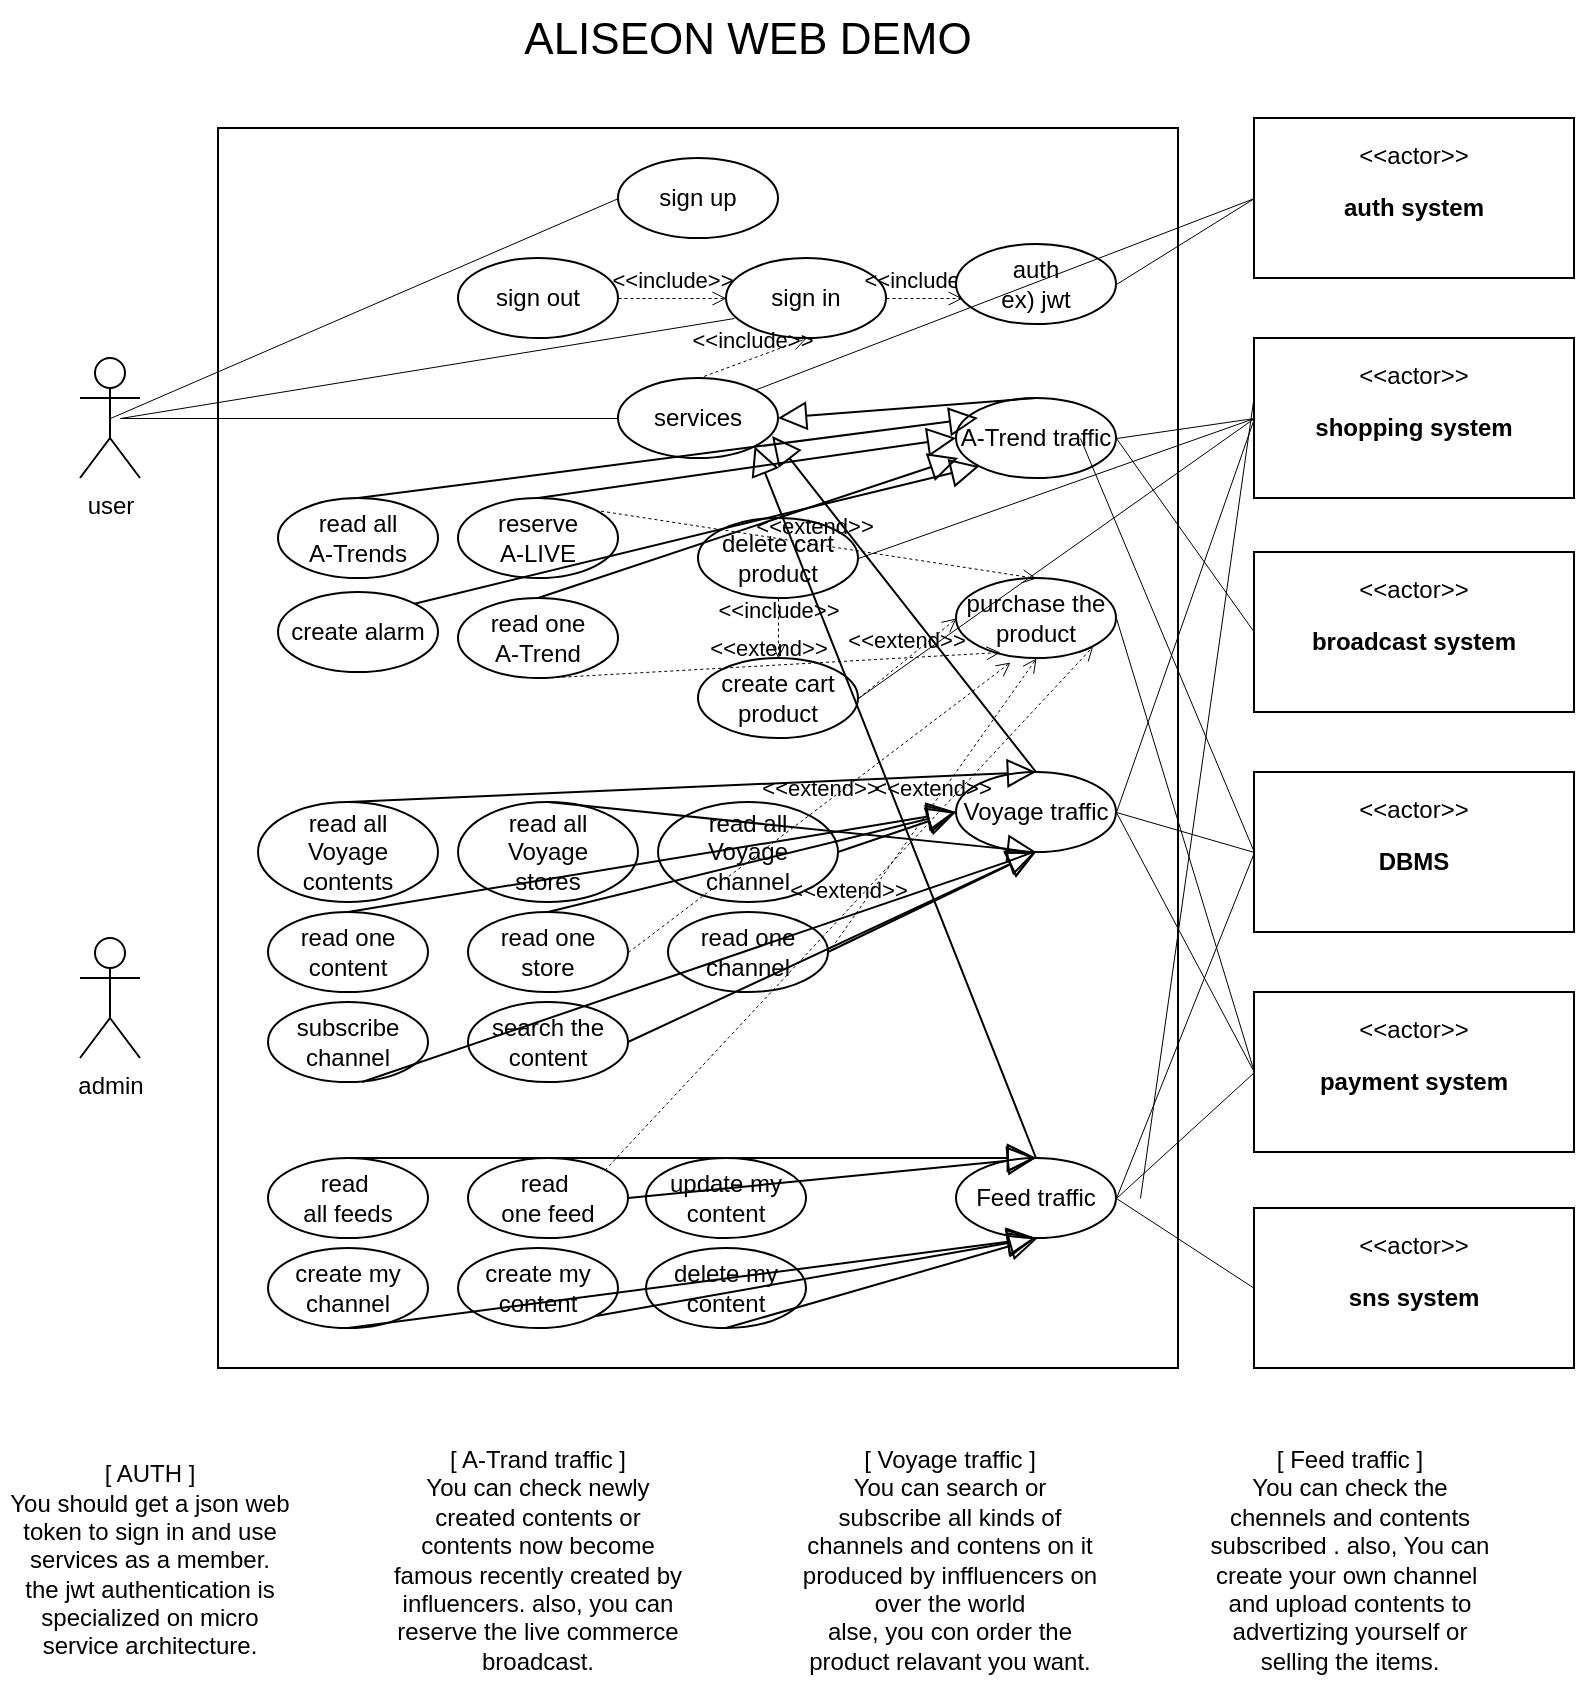 <mxfile version="14.8.0" type="github">
  <diagram id="yqKKEiH-HQo9TE-18WpN" name="Page-1">
    <mxGraphModel dx="1422" dy="794" grid="1" gridSize="10" guides="1" tooltips="1" connect="1" arrows="1" fold="1" page="1" pageScale="1" pageWidth="827" pageHeight="1169" math="0" shadow="0">
      <root>
        <mxCell id="0" />
        <mxCell id="1" parent="0" />
        <mxCell id="d9pyYErVMQeaN3NLRM1w-1" value="" style="rounded=0;whiteSpace=wrap;html=1;" parent="1" vertex="1">
          <mxGeometry x="149" y="84" width="480" height="620" as="geometry" />
        </mxCell>
        <mxCell id="d9pyYErVMQeaN3NLRM1w-2" value="user&lt;br&gt;" style="shape=umlActor;verticalLabelPosition=bottom;verticalAlign=top;html=1;outlineConnect=0;" parent="1" vertex="1">
          <mxGeometry x="80" y="199" width="30" height="60" as="geometry" />
        </mxCell>
        <mxCell id="d9pyYErVMQeaN3NLRM1w-3" value="admin" style="shape=umlActor;verticalLabelPosition=bottom;verticalAlign=top;html=1;outlineConnect=0;" parent="1" vertex="1">
          <mxGeometry x="80" y="489" width="30" height="60" as="geometry" />
        </mxCell>
        <mxCell id="d9pyYErVMQeaN3NLRM1w-12" value="&lt;p&gt;&amp;lt;&amp;lt;actor&amp;gt;&amp;gt;&lt;/p&gt;&lt;p&gt;&lt;b&gt;auth system&lt;/b&gt;&lt;/p&gt;" style="shape=rect;html=1;overflow=fill;whiteSpace=wrap;align=center;" parent="1" vertex="1">
          <mxGeometry x="667" y="79" width="160" height="80" as="geometry" />
        </mxCell>
        <mxCell id="d9pyYErVMQeaN3NLRM1w-14" value="sign in" style="ellipse;whiteSpace=wrap;html=1;" parent="1" vertex="1">
          <mxGeometry x="403" y="149" width="80" height="40" as="geometry" />
        </mxCell>
        <mxCell id="d9pyYErVMQeaN3NLRM1w-15" value="sign up" style="ellipse;whiteSpace=wrap;html=1;" parent="1" vertex="1">
          <mxGeometry x="349" y="99" width="80" height="40" as="geometry" />
        </mxCell>
        <mxCell id="d9pyYErVMQeaN3NLRM1w-16" value="sign out" style="ellipse;whiteSpace=wrap;html=1;" parent="1" vertex="1">
          <mxGeometry x="269" y="149" width="80" height="40" as="geometry" />
        </mxCell>
        <mxCell id="d9pyYErVMQeaN3NLRM1w-19" value="&lt;p&gt;&amp;lt;&amp;lt;actor&amp;gt;&amp;gt;&lt;/p&gt;&lt;p&gt;&lt;b&gt;DBMS&lt;/b&gt;&lt;br&gt;&lt;/p&gt;" style="shape=rect;html=1;overflow=fill;whiteSpace=wrap;align=center;" parent="1" vertex="1">
          <mxGeometry x="667" y="406" width="160" height="80" as="geometry" />
        </mxCell>
        <mxCell id="d9pyYErVMQeaN3NLRM1w-28" value="&amp;lt;&amp;lt;include&amp;gt;&amp;gt;" style="html=1;verticalAlign=bottom;labelBackgroundColor=none;endArrow=open;endFill=0;dashed=1;strokeColor=#000000;strokeWidth=0.5;exitX=1;exitY=0.5;exitDx=0;exitDy=0;entryX=0.038;entryY=0.675;entryDx=0;entryDy=0;entryPerimeter=0;" parent="1" edge="1" target="d9pyYErVMQeaN3NLRM1w-41" source="d9pyYErVMQeaN3NLRM1w-14">
          <mxGeometry width="160" relative="1" as="geometry">
            <mxPoint x="429" y="228.5" as="sourcePoint" />
            <mxPoint x="509" y="169" as="targetPoint" />
          </mxGeometry>
        </mxCell>
        <mxCell id="d9pyYErVMQeaN3NLRM1w-35" value="" style="endArrow=none;html=1;strokeColor=#000000;strokeWidth=0.5;exitX=0.5;exitY=0.5;exitDx=0;exitDy=0;exitPerimeter=0;entryX=0;entryY=0.5;entryDx=0;entryDy=0;" parent="1" source="d9pyYErVMQeaN3NLRM1w-2" target="d9pyYErVMQeaN3NLRM1w-15" edge="1">
          <mxGeometry width="50" height="50" relative="1" as="geometry">
            <mxPoint x="360" y="399" as="sourcePoint" />
            <mxPoint x="410" y="349" as="targetPoint" />
          </mxGeometry>
        </mxCell>
        <mxCell id="d9pyYErVMQeaN3NLRM1w-36" value="reserve &lt;br&gt;A-LIVE" style="ellipse;whiteSpace=wrap;html=1;" parent="1" vertex="1">
          <mxGeometry x="269" y="269" width="80" height="40" as="geometry" />
        </mxCell>
        <mxCell id="d9pyYErVMQeaN3NLRM1w-38" value="read all&lt;br&gt;A-Trends" style="ellipse;whiteSpace=wrap;html=1;" parent="1" vertex="1">
          <mxGeometry x="179" y="269" width="80" height="40" as="geometry" />
        </mxCell>
        <mxCell id="d9pyYErVMQeaN3NLRM1w-39" value="" style="endArrow=none;html=1;strokeColor=#000000;strokeWidth=0.5;exitX=0;exitY=0.5;exitDx=0;exitDy=0;entryX=1;entryY=0.5;entryDx=0;entryDy=0;" parent="1" source="d9pyYErVMQeaN3NLRM1w-12" target="d9pyYErVMQeaN3NLRM1w-41" edge="1">
          <mxGeometry width="50" height="50" relative="1" as="geometry">
            <mxPoint x="105" y="219" as="sourcePoint" />
            <mxPoint x="590" y="159" as="targetPoint" />
          </mxGeometry>
        </mxCell>
        <mxCell id="d9pyYErVMQeaN3NLRM1w-40" value="&amp;lt;&amp;lt;extend&amp;gt;&amp;gt;" style="html=1;verticalAlign=bottom;labelBackgroundColor=none;endArrow=open;endFill=0;dashed=1;strokeColor=#000000;strokeWidth=0.5;exitX=1;exitY=0.5;exitDx=0;exitDy=0;entryX=0;entryY=0.5;entryDx=0;entryDy=0;" parent="1" edge="1" target="d9pyYErVMQeaN3NLRM1w-52" source="d9pyYErVMQeaN3NLRM1w-42">
          <mxGeometry width="160" relative="1" as="geometry">
            <mxPoint x="619" y="799" as="sourcePoint" />
            <mxPoint x="779" y="799" as="targetPoint" />
          </mxGeometry>
        </mxCell>
        <mxCell id="d9pyYErVMQeaN3NLRM1w-41" value="auth&lt;br&gt;ex) jwt" style="ellipse;whiteSpace=wrap;html=1;" parent="1" vertex="1">
          <mxGeometry x="518" y="142" width="80" height="40" as="geometry" />
        </mxCell>
        <mxCell id="d9pyYErVMQeaN3NLRM1w-42" value="create cart product" style="ellipse;whiteSpace=wrap;html=1;" parent="1" vertex="1">
          <mxGeometry x="389" y="349" width="80" height="40" as="geometry" />
        </mxCell>
        <mxCell id="d9pyYErVMQeaN3NLRM1w-44" value="create alarm" style="ellipse;whiteSpace=wrap;html=1;" parent="1" vertex="1">
          <mxGeometry x="179" y="316" width="80" height="40" as="geometry" />
        </mxCell>
        <mxCell id="d9pyYErVMQeaN3NLRM1w-45" value="&lt;p&gt;&amp;lt;&amp;lt;actor&amp;gt;&amp;gt;&lt;/p&gt;&lt;p&gt;&lt;b&gt;shopping system&lt;/b&gt;&lt;br&gt;&lt;/p&gt;" style="shape=rect;html=1;overflow=fill;whiteSpace=wrap;align=center;" parent="1" vertex="1">
          <mxGeometry x="667" y="189" width="160" height="80" as="geometry" />
        </mxCell>
        <mxCell id="d9pyYErVMQeaN3NLRM1w-46" value="&lt;p&gt;&amp;lt;&amp;lt;actor&amp;gt;&amp;gt;&lt;/p&gt;&lt;p&gt;&lt;b&gt;broadcast system&lt;/b&gt;&lt;br&gt;&lt;/p&gt;" style="shape=rect;html=1;overflow=fill;whiteSpace=wrap;align=center;" parent="1" vertex="1">
          <mxGeometry x="667" y="296" width="160" height="80" as="geometry" />
        </mxCell>
        <mxCell id="d9pyYErVMQeaN3NLRM1w-47" value="read all&lt;br&gt;Voyage contents" style="ellipse;whiteSpace=wrap;html=1;" parent="1" vertex="1">
          <mxGeometry x="169" y="421" width="90" height="50" as="geometry" />
        </mxCell>
        <mxCell id="d9pyYErVMQeaN3NLRM1w-49" value="read one&lt;br&gt;content" style="ellipse;whiteSpace=wrap;html=1;" parent="1" vertex="1">
          <mxGeometry x="174" y="476" width="80" height="40" as="geometry" />
        </mxCell>
        <mxCell id="d9pyYErVMQeaN3NLRM1w-50" value="&lt;p&gt;&amp;lt;&amp;lt;actor&amp;gt;&amp;gt;&lt;/p&gt;&lt;p&gt;&lt;b&gt;payment system&lt;/b&gt;&lt;/p&gt;" style="shape=rect;html=1;overflow=fill;whiteSpace=wrap;align=center;" parent="1" vertex="1">
          <mxGeometry x="667" y="516" width="160" height="80" as="geometry" />
        </mxCell>
        <mxCell id="d9pyYErVMQeaN3NLRM1w-51" value="search the content" style="ellipse;whiteSpace=wrap;html=1;" parent="1" vertex="1">
          <mxGeometry x="274" y="521" width="80" height="40" as="geometry" />
        </mxCell>
        <mxCell id="d9pyYErVMQeaN3NLRM1w-52" value="purchase the product" style="ellipse;whiteSpace=wrap;html=1;" parent="1" vertex="1">
          <mxGeometry x="518" y="309" width="80" height="40" as="geometry" />
        </mxCell>
        <mxCell id="d9pyYErVMQeaN3NLRM1w-53" value="read all&lt;br&gt;Voyage &lt;br&gt;stores" style="ellipse;whiteSpace=wrap;html=1;" parent="1" vertex="1">
          <mxGeometry x="269" y="421" width="90" height="50" as="geometry" />
        </mxCell>
        <mxCell id="d9pyYErVMQeaN3NLRM1w-54" value="read one&lt;br&gt;store" style="ellipse;whiteSpace=wrap;html=1;" parent="1" vertex="1">
          <mxGeometry x="274" y="476" width="80" height="40" as="geometry" />
        </mxCell>
        <mxCell id="d9pyYErVMQeaN3NLRM1w-55" value="read all&lt;br&gt;Voyage &lt;br&gt;channel" style="ellipse;whiteSpace=wrap;html=1;" parent="1" vertex="1">
          <mxGeometry x="369" y="421" width="90" height="50" as="geometry" />
        </mxCell>
        <mxCell id="d9pyYErVMQeaN3NLRM1w-56" value="read one&lt;br&gt;channel" style="ellipse;whiteSpace=wrap;html=1;" parent="1" vertex="1">
          <mxGeometry x="374" y="476" width="80" height="40" as="geometry" />
        </mxCell>
        <mxCell id="d9pyYErVMQeaN3NLRM1w-59" value="read&amp;nbsp;&lt;br&gt;all feeds" style="ellipse;whiteSpace=wrap;html=1;" parent="1" vertex="1">
          <mxGeometry x="174" y="599" width="80" height="40" as="geometry" />
        </mxCell>
        <mxCell id="d9pyYErVMQeaN3NLRM1w-60" value="read&amp;nbsp;&lt;br&gt;one feed" style="ellipse;whiteSpace=wrap;html=1;" parent="1" vertex="1">
          <mxGeometry x="274" y="599" width="80" height="40" as="geometry" />
        </mxCell>
        <mxCell id="d9pyYErVMQeaN3NLRM1w-62" value="delete cart product" style="ellipse;whiteSpace=wrap;html=1;" parent="1" vertex="1">
          <mxGeometry x="389" y="279" width="80" height="40" as="geometry" />
        </mxCell>
        <mxCell id="d9pyYErVMQeaN3NLRM1w-63" value="&lt;p&gt;&amp;lt;&amp;lt;actor&amp;gt;&amp;gt;&lt;/p&gt;&lt;p&gt;&lt;b&gt;sns system&lt;/b&gt;&lt;/p&gt;" style="shape=rect;html=1;overflow=fill;whiteSpace=wrap;align=center;" parent="1" vertex="1">
          <mxGeometry x="667" y="624" width="160" height="80" as="geometry" />
        </mxCell>
        <mxCell id="bCWWaKdkybvp4xZFp1gc-1" value="subscribe channel" style="ellipse;whiteSpace=wrap;html=1;" parent="1" vertex="1">
          <mxGeometry x="174" y="521" width="80" height="40" as="geometry" />
        </mxCell>
        <mxCell id="7DruziITL7EI19DTVxZY-1" value="A-Trend traffic" style="ellipse;whiteSpace=wrap;html=1;" vertex="1" parent="1">
          <mxGeometry x="518" y="219" width="80" height="40" as="geometry" />
        </mxCell>
        <mxCell id="7DruziITL7EI19DTVxZY-2" value="Voyage traffic" style="ellipse;whiteSpace=wrap;html=1;" vertex="1" parent="1">
          <mxGeometry x="518" y="406" width="80" height="40" as="geometry" />
        </mxCell>
        <mxCell id="7DruziITL7EI19DTVxZY-3" value="Feed traffic" style="ellipse;whiteSpace=wrap;html=1;" vertex="1" parent="1">
          <mxGeometry x="518" y="599" width="80" height="40" as="geometry" />
        </mxCell>
        <mxCell id="7DruziITL7EI19DTVxZY-4" value="services" style="ellipse;whiteSpace=wrap;html=1;" vertex="1" parent="1">
          <mxGeometry x="349" y="209" width="80" height="40" as="geometry" />
        </mxCell>
        <mxCell id="7DruziITL7EI19DTVxZY-12" value="&amp;lt;&amp;lt;include&amp;gt;&amp;gt;" style="html=1;verticalAlign=bottom;labelBackgroundColor=none;endArrow=open;endFill=0;dashed=1;strokeColor=#000000;strokeWidth=0.5;exitX=1;exitY=0.5;exitDx=0;exitDy=0;entryX=0;entryY=0.5;entryDx=0;entryDy=0;" edge="1" parent="1" source="d9pyYErVMQeaN3NLRM1w-16" target="d9pyYErVMQeaN3NLRM1w-14">
          <mxGeometry width="160" relative="1" as="geometry">
            <mxPoint x="382" y="234" as="sourcePoint" />
            <mxPoint x="423" y="224" as="targetPoint" />
          </mxGeometry>
        </mxCell>
        <mxCell id="7DruziITL7EI19DTVxZY-13" value="&amp;lt;&amp;lt;include&amp;gt;&amp;gt;" style="html=1;verticalAlign=bottom;labelBackgroundColor=none;endArrow=open;endFill=0;dashed=1;strokeColor=#000000;strokeWidth=0.5;exitX=0.5;exitY=0;exitDx=0;exitDy=0;entryX=0.5;entryY=1;entryDx=0;entryDy=0;" edge="1" parent="1" source="7DruziITL7EI19DTVxZY-4" target="d9pyYErVMQeaN3NLRM1w-14">
          <mxGeometry width="160" relative="1" as="geometry">
            <mxPoint x="479" y="248" as="sourcePoint" />
            <mxPoint x="533" y="248" as="targetPoint" />
          </mxGeometry>
        </mxCell>
        <mxCell id="7DruziITL7EI19DTVxZY-14" value="" style="endArrow=none;html=1;strokeColor=#000000;strokeWidth=0.5;" edge="1" parent="1" target="7DruziITL7EI19DTVxZY-4">
          <mxGeometry width="50" height="50" relative="1" as="geometry">
            <mxPoint x="100" y="229" as="sourcePoint" />
            <mxPoint x="370" y="129" as="targetPoint" />
          </mxGeometry>
        </mxCell>
        <mxCell id="7DruziITL7EI19DTVxZY-15" value="" style="edgeStyle=none;html=1;endSize=12;endArrow=block;endFill=0;entryX=1;entryY=1;entryDx=0;entryDy=0;exitX=0.5;exitY=0;exitDx=0;exitDy=0;" edge="1" parent="1" source="7DruziITL7EI19DTVxZY-3" target="7DruziITL7EI19DTVxZY-4">
          <mxGeometry width="160" relative="1" as="geometry">
            <mxPoint x="509" y="259" as="sourcePoint" />
            <mxPoint x="599" y="228.5" as="targetPoint" />
          </mxGeometry>
        </mxCell>
        <mxCell id="7DruziITL7EI19DTVxZY-16" value="" style="edgeStyle=none;html=1;endSize=12;endArrow=block;endFill=0;exitX=0.5;exitY=0;exitDx=0;exitDy=0;" edge="1" parent="1" source="7DruziITL7EI19DTVxZY-1">
          <mxGeometry width="160" relative="1" as="geometry">
            <mxPoint x="248" y="663.5" as="sourcePoint" />
            <mxPoint x="429" y="229" as="targetPoint" />
          </mxGeometry>
        </mxCell>
        <mxCell id="7DruziITL7EI19DTVxZY-19" value="" style="endArrow=none;html=1;strokeColor=#000000;strokeWidth=0.5;exitX=0;exitY=0.5;exitDx=0;exitDy=0;entryX=1;entryY=0.5;entryDx=0;entryDy=0;" edge="1" parent="1" source="d9pyYErVMQeaN3NLRM1w-45" target="7DruziITL7EI19DTVxZY-1">
          <mxGeometry width="50" height="50" relative="1" as="geometry">
            <mxPoint x="677" y="129" as="sourcePoint" />
            <mxPoint x="600" y="129" as="targetPoint" />
          </mxGeometry>
        </mxCell>
        <mxCell id="7DruziITL7EI19DTVxZY-20" value="" style="endArrow=none;html=1;strokeColor=#000000;strokeWidth=0.5;exitX=0;exitY=0.5;exitDx=0;exitDy=0;entryX=1;entryY=0.5;entryDx=0;entryDy=0;" edge="1" parent="1" source="d9pyYErVMQeaN3NLRM1w-46" target="7DruziITL7EI19DTVxZY-1">
          <mxGeometry width="50" height="50" relative="1" as="geometry">
            <mxPoint x="677" y="239" as="sourcePoint" />
            <mxPoint x="589" y="249" as="targetPoint" />
          </mxGeometry>
        </mxCell>
        <mxCell id="7DruziITL7EI19DTVxZY-21" value="" style="endArrow=none;html=1;strokeColor=#000000;strokeWidth=0.5;exitX=0;exitY=0.5;exitDx=0;exitDy=0;" edge="1" parent="1" source="d9pyYErVMQeaN3NLRM1w-19">
          <mxGeometry width="50" height="50" relative="1" as="geometry">
            <mxPoint x="687" y="249" as="sourcePoint" />
            <mxPoint x="580" y="239" as="targetPoint" />
          </mxGeometry>
        </mxCell>
        <mxCell id="7DruziITL7EI19DTVxZY-24" value="" style="endArrow=none;html=1;strokeColor=#000000;strokeWidth=0.5;exitX=0;exitY=0.5;exitDx=0;exitDy=0;entryX=1;entryY=0.5;entryDx=0;entryDy=0;" edge="1" parent="1" source="d9pyYErVMQeaN3NLRM1w-19" target="7DruziITL7EI19DTVxZY-2">
          <mxGeometry width="50" height="50" relative="1" as="geometry">
            <mxPoint x="677" y="239" as="sourcePoint" />
            <mxPoint x="588.284" y="414.858" as="targetPoint" />
          </mxGeometry>
        </mxCell>
        <mxCell id="7DruziITL7EI19DTVxZY-25" value="" style="endArrow=none;html=1;strokeColor=#000000;strokeWidth=0.5;exitX=0;exitY=0.5;exitDx=0;exitDy=0;entryX=1;entryY=0;entryDx=0;entryDy=0;" edge="1" parent="1" source="d9pyYErVMQeaN3NLRM1w-12" target="7DruziITL7EI19DTVxZY-4">
          <mxGeometry width="50" height="50" relative="1" as="geometry">
            <mxPoint x="677" y="239" as="sourcePoint" />
            <mxPoint x="430" y="219" as="targetPoint" />
          </mxGeometry>
        </mxCell>
        <mxCell id="7DruziITL7EI19DTVxZY-26" value="" style="endArrow=none;html=1;strokeColor=#000000;strokeWidth=0.5;exitX=0;exitY=0.5;exitDx=0;exitDy=0;entryX=1;entryY=0.5;entryDx=0;entryDy=0;" edge="1" parent="1" source="d9pyYErVMQeaN3NLRM1w-50" target="7DruziITL7EI19DTVxZY-2">
          <mxGeometry width="50" height="50" relative="1" as="geometry">
            <mxPoint x="677" y="239" as="sourcePoint" />
            <mxPoint x="600" y="429" as="targetPoint" />
          </mxGeometry>
        </mxCell>
        <mxCell id="7DruziITL7EI19DTVxZY-27" value="" style="endArrow=none;html=1;strokeColor=#000000;strokeWidth=0.5;exitX=0;exitY=0.5;exitDx=0;exitDy=0;entryX=1;entryY=0.5;entryDx=0;entryDy=0;" edge="1" parent="1" source="d9pyYErVMQeaN3NLRM1w-63" target="7DruziITL7EI19DTVxZY-3">
          <mxGeometry width="50" height="50" relative="1" as="geometry">
            <mxPoint x="677" y="566" as="sourcePoint" />
            <mxPoint x="600" y="429" as="targetPoint" />
          </mxGeometry>
        </mxCell>
        <mxCell id="7DruziITL7EI19DTVxZY-28" value="" style="endArrow=none;html=1;strokeColor=#000000;strokeWidth=0.5;exitX=0;exitY=0.5;exitDx=0;exitDy=0;entryX=1;entryY=0.5;entryDx=0;entryDy=0;" edge="1" parent="1" source="d9pyYErVMQeaN3NLRM1w-19" target="7DruziITL7EI19DTVxZY-3">
          <mxGeometry width="50" height="50" relative="1" as="geometry">
            <mxPoint x="677" y="674" as="sourcePoint" />
            <mxPoint x="610" y="639" as="targetPoint" />
          </mxGeometry>
        </mxCell>
        <mxCell id="7DruziITL7EI19DTVxZY-29" value="" style="endArrow=none;html=1;strokeColor=#000000;strokeWidth=0.5;exitX=0;exitY=0.5;exitDx=0;exitDy=0;entryX=1;entryY=0.5;entryDx=0;entryDy=0;" edge="1" parent="1" source="d9pyYErVMQeaN3NLRM1w-50" target="7DruziITL7EI19DTVxZY-3">
          <mxGeometry width="50" height="50" relative="1" as="geometry">
            <mxPoint x="677" y="456" as="sourcePoint" />
            <mxPoint x="610" y="639" as="targetPoint" />
          </mxGeometry>
        </mxCell>
        <mxCell id="7DruziITL7EI19DTVxZY-30" value="" style="endArrow=none;html=1;strokeColor=#000000;strokeWidth=0.5;exitX=0;exitY=0.5;exitDx=0;exitDy=0;entryX=1;entryY=0.5;entryDx=0;entryDy=0;" edge="1" parent="1" source="d9pyYErVMQeaN3NLRM1w-45" target="7DruziITL7EI19DTVxZY-2">
          <mxGeometry width="50" height="50" relative="1" as="geometry">
            <mxPoint x="677" y="456" as="sourcePoint" />
            <mxPoint x="610" y="639" as="targetPoint" />
          </mxGeometry>
        </mxCell>
        <mxCell id="7DruziITL7EI19DTVxZY-31" value="" style="endArrow=none;html=1;strokeColor=#000000;strokeWidth=0.5;exitX=0;exitY=0.35;exitDx=0;exitDy=0;exitPerimeter=0;" edge="1" parent="1" source="d9pyYErVMQeaN3NLRM1w-45">
          <mxGeometry width="50" height="50" relative="1" as="geometry">
            <mxPoint x="677" y="231" as="sourcePoint" />
            <mxPoint x="610" y="619" as="targetPoint" />
          </mxGeometry>
        </mxCell>
        <mxCell id="7DruziITL7EI19DTVxZY-32" value="" style="edgeStyle=none;html=1;endSize=12;endArrow=block;endFill=0;entryX=0.963;entryY=0.725;entryDx=0;entryDy=0;exitX=0.5;exitY=0;exitDx=0;exitDy=0;entryPerimeter=0;" edge="1" parent="1" source="7DruziITL7EI19DTVxZY-2" target="7DruziITL7EI19DTVxZY-4">
          <mxGeometry width="160" relative="1" as="geometry">
            <mxPoint x="559" y="619" as="sourcePoint" />
            <mxPoint x="419" y="259" as="targetPoint" />
          </mxGeometry>
        </mxCell>
        <mxCell id="7DruziITL7EI19DTVxZY-35" value="create my content" style="ellipse;whiteSpace=wrap;html=1;" vertex="1" parent="1">
          <mxGeometry x="269" y="644" width="80" height="40" as="geometry" />
        </mxCell>
        <mxCell id="7DruziITL7EI19DTVxZY-36" value="delete my content" style="ellipse;whiteSpace=wrap;html=1;" vertex="1" parent="1">
          <mxGeometry x="363" y="644" width="80" height="40" as="geometry" />
        </mxCell>
        <mxCell id="7DruziITL7EI19DTVxZY-38" value="create my channel" style="ellipse;whiteSpace=wrap;html=1;" vertex="1" parent="1">
          <mxGeometry x="174" y="644" width="80" height="40" as="geometry" />
        </mxCell>
        <mxCell id="7DruziITL7EI19DTVxZY-40" value="update my content" style="ellipse;whiteSpace=wrap;html=1;" vertex="1" parent="1">
          <mxGeometry x="363" y="599" width="80" height="40" as="geometry" />
        </mxCell>
        <mxCell id="7DruziITL7EI19DTVxZY-41" value="" style="endArrow=none;html=1;strokeColor=#000000;strokeWidth=0.5;exitX=0;exitY=0.5;exitDx=0;exitDy=0;entryX=1;entryY=0.5;entryDx=0;entryDy=0;" edge="1" parent="1" source="d9pyYErVMQeaN3NLRM1w-50" target="d9pyYErVMQeaN3NLRM1w-52">
          <mxGeometry width="50" height="50" relative="1" as="geometry">
            <mxPoint x="677" y="239" as="sourcePoint" />
            <mxPoint x="600" y="343" as="targetPoint" />
          </mxGeometry>
        </mxCell>
        <mxCell id="7DruziITL7EI19DTVxZY-42" value="" style="endArrow=none;html=1;strokeColor=#000000;strokeWidth=0.5;exitX=0;exitY=0.5;exitDx=0;exitDy=0;entryX=1;entryY=0.5;entryDx=0;entryDy=0;" edge="1" parent="1" source="d9pyYErVMQeaN3NLRM1w-45" target="d9pyYErVMQeaN3NLRM1w-62">
          <mxGeometry width="50" height="50" relative="1" as="geometry">
            <mxPoint x="677" y="566" as="sourcePoint" />
            <mxPoint x="610" y="339" as="targetPoint" />
          </mxGeometry>
        </mxCell>
        <mxCell id="7DruziITL7EI19DTVxZY-43" value="" style="endArrow=none;html=1;strokeColor=#000000;strokeWidth=0.5;entryX=1;entryY=0.5;entryDx=0;entryDy=0;exitX=0;exitY=0.5;exitDx=0;exitDy=0;" edge="1" parent="1" source="d9pyYErVMQeaN3NLRM1w-45" target="d9pyYErVMQeaN3NLRM1w-42">
          <mxGeometry width="50" height="50" relative="1" as="geometry">
            <mxPoint x="670" y="229" as="sourcePoint" />
            <mxPoint x="520" y="309" as="targetPoint" />
          </mxGeometry>
        </mxCell>
        <mxCell id="7DruziITL7EI19DTVxZY-45" value="&amp;lt;&amp;lt;include&amp;gt;&amp;gt;" style="html=1;verticalAlign=bottom;labelBackgroundColor=none;endArrow=open;endFill=0;dashed=1;strokeColor=#000000;strokeWidth=0.5;entryX=0.5;entryY=0;entryDx=0;entryDy=0;" edge="1" parent="1" source="d9pyYErVMQeaN3NLRM1w-62" target="d9pyYErVMQeaN3NLRM1w-42">
          <mxGeometry width="160" relative="1" as="geometry">
            <mxPoint x="359" y="179" as="sourcePoint" />
            <mxPoint x="413" y="179" as="targetPoint" />
          </mxGeometry>
        </mxCell>
        <mxCell id="7DruziITL7EI19DTVxZY-46" value="" style="edgeStyle=none;html=1;endSize=12;endArrow=block;endFill=0;entryX=0;entryY=0.5;entryDx=0;entryDy=0;exitX=0.5;exitY=0;exitDx=0;exitDy=0;" edge="1" parent="1" source="d9pyYErVMQeaN3NLRM1w-36" target="7DruziITL7EI19DTVxZY-1">
          <mxGeometry width="160" relative="1" as="geometry">
            <mxPoint x="568" y="609" as="sourcePoint" />
            <mxPoint x="427.284" y="253.142" as="targetPoint" />
          </mxGeometry>
        </mxCell>
        <mxCell id="7DruziITL7EI19DTVxZY-47" value="" style="edgeStyle=none;html=1;endSize=12;endArrow=block;endFill=0;exitX=0.5;exitY=0;exitDx=0;exitDy=0;" edge="1" parent="1" source="d9pyYErVMQeaN3NLRM1w-38">
          <mxGeometry width="160" relative="1" as="geometry">
            <mxPoint x="359" y="299" as="sourcePoint" />
            <mxPoint x="529" y="229" as="targetPoint" />
          </mxGeometry>
        </mxCell>
        <mxCell id="7DruziITL7EI19DTVxZY-48" value="" style="edgeStyle=none;html=1;endSize=12;endArrow=block;endFill=0;entryX=0.013;entryY=0.75;entryDx=0;entryDy=0;exitX=0.5;exitY=0;exitDx=0;exitDy=0;entryPerimeter=0;" edge="1" parent="1" source="d9pyYErVMQeaN3NLRM1w-37" target="7DruziITL7EI19DTVxZY-1">
          <mxGeometry width="160" relative="1" as="geometry">
            <mxPoint x="229" y="279" as="sourcePoint" />
            <mxPoint x="528" y="249" as="targetPoint" />
          </mxGeometry>
        </mxCell>
        <mxCell id="7DruziITL7EI19DTVxZY-49" value="" style="edgeStyle=none;html=1;endSize=12;endArrow=block;endFill=0;entryX=0;entryY=1;entryDx=0;entryDy=0;exitX=1;exitY=0;exitDx=0;exitDy=0;startArrow=none;" edge="1" parent="1" source="d9pyYErVMQeaN3NLRM1w-44" target="7DruziITL7EI19DTVxZY-1">
          <mxGeometry width="160" relative="1" as="geometry">
            <mxPoint x="229" y="329" as="sourcePoint" />
            <mxPoint x="539.716" y="234.858" as="targetPoint" />
          </mxGeometry>
        </mxCell>
        <mxCell id="7DruziITL7EI19DTVxZY-50" value="" style="endArrow=none;html=1;strokeColor=#000000;strokeWidth=0.5;entryX=0.05;entryY=0.75;entryDx=0;entryDy=0;entryPerimeter=0;" edge="1" parent="1" target="d9pyYErVMQeaN3NLRM1w-14">
          <mxGeometry width="50" height="50" relative="1" as="geometry">
            <mxPoint x="100" y="229" as="sourcePoint" />
            <mxPoint x="370" y="129" as="targetPoint" />
          </mxGeometry>
        </mxCell>
        <mxCell id="7DruziITL7EI19DTVxZY-52" value="&amp;lt;&amp;lt;extend&amp;gt;&amp;gt;" style="html=1;verticalAlign=bottom;labelBackgroundColor=none;endArrow=open;endFill=0;dashed=1;strokeColor=#000000;strokeWidth=0.5;exitX=0.5;exitY=1;exitDx=0;exitDy=0;entryX=0.275;entryY=0.925;entryDx=0;entryDy=0;entryPerimeter=0;" edge="1" parent="1" source="d9pyYErVMQeaN3NLRM1w-37" target="d9pyYErVMQeaN3NLRM1w-52">
          <mxGeometry width="160" relative="1" as="geometry">
            <mxPoint x="479" y="379" as="sourcePoint" />
            <mxPoint x="528" y="319" as="targetPoint" />
          </mxGeometry>
        </mxCell>
        <mxCell id="7DruziITL7EI19DTVxZY-53" value="&amp;lt;&amp;lt;extend&amp;gt;&amp;gt;" style="html=1;verticalAlign=bottom;labelBackgroundColor=none;endArrow=open;endFill=0;dashed=1;strokeColor=#000000;strokeWidth=0.5;exitX=1;exitY=0.5;exitDx=0;exitDy=0;entryX=0.5;entryY=1;entryDx=0;entryDy=0;" edge="1" parent="1" source="d9pyYErVMQeaN3NLRM1w-56" target="d9pyYErVMQeaN3NLRM1w-52">
          <mxGeometry width="160" relative="1" as="geometry">
            <mxPoint x="229" y="369" as="sourcePoint" />
            <mxPoint x="562" y="362" as="targetPoint" />
          </mxGeometry>
        </mxCell>
        <mxCell id="7DruziITL7EI19DTVxZY-54" value="&amp;lt;&amp;lt;extend&amp;gt;&amp;gt;" style="html=1;verticalAlign=bottom;labelBackgroundColor=none;endArrow=open;endFill=0;dashed=1;strokeColor=#000000;strokeWidth=0.5;exitX=1;exitY=0;exitDx=0;exitDy=0;entryX=0.5;entryY=0;entryDx=0;entryDy=0;" edge="1" parent="1" source="d9pyYErVMQeaN3NLRM1w-36" target="d9pyYErVMQeaN3NLRM1w-52">
          <mxGeometry width="160" relative="1" as="geometry">
            <mxPoint x="464" y="506" as="sourcePoint" />
            <mxPoint x="568" y="359" as="targetPoint" />
          </mxGeometry>
        </mxCell>
        <mxCell id="7DruziITL7EI19DTVxZY-55" value="&amp;lt;&amp;lt;extend&amp;gt;&amp;gt;" style="html=1;verticalAlign=bottom;labelBackgroundColor=none;endArrow=open;endFill=0;dashed=1;strokeColor=#000000;strokeWidth=0.5;exitX=1;exitY=0.5;exitDx=0;exitDy=0;entryX=0.338;entryY=1.05;entryDx=0;entryDy=0;entryPerimeter=0;" edge="1" parent="1" source="d9pyYErVMQeaN3NLRM1w-54" target="d9pyYErVMQeaN3NLRM1w-52">
          <mxGeometry width="160" relative="1" as="geometry">
            <mxPoint x="369.004" y="526.858" as="sourcePoint" />
            <mxPoint x="589.72" y="561" as="targetPoint" />
          </mxGeometry>
        </mxCell>
        <mxCell id="7DruziITL7EI19DTVxZY-57" value="&amp;lt;&amp;lt;extend&amp;gt;&amp;gt;" style="html=1;verticalAlign=bottom;labelBackgroundColor=none;endArrow=open;endFill=0;dashed=1;strokeColor=#000000;strokeWidth=0.5;exitX=1;exitY=0;exitDx=0;exitDy=0;entryX=1;entryY=1;entryDx=0;entryDy=0;" edge="1" parent="1" source="d9pyYErVMQeaN3NLRM1w-60" target="d9pyYErVMQeaN3NLRM1w-52">
          <mxGeometry width="160" relative="1" as="geometry">
            <mxPoint x="464" y="506" as="sourcePoint" />
            <mxPoint x="568" y="359" as="targetPoint" />
          </mxGeometry>
        </mxCell>
        <mxCell id="d9pyYErVMQeaN3NLRM1w-37" value="read one&lt;br&gt;A-Trend" style="ellipse;whiteSpace=wrap;html=1;" parent="1" vertex="1">
          <mxGeometry x="269" y="319" width="80" height="40" as="geometry" />
        </mxCell>
        <mxCell id="7DruziITL7EI19DTVxZY-59" value="" style="edgeStyle=none;html=1;endSize=12;endArrow=block;endFill=0;entryX=0.5;entryY=0;entryDx=0;entryDy=0;exitX=0.5;exitY=0;exitDx=0;exitDy=0;startArrow=none;" edge="1" parent="1" source="d9pyYErVMQeaN3NLRM1w-47" target="7DruziITL7EI19DTVxZY-2">
          <mxGeometry width="160" relative="1" as="geometry">
            <mxPoint x="257.284" y="331.858" as="sourcePoint" />
            <mxPoint x="539.716" y="263.142" as="targetPoint" />
          </mxGeometry>
        </mxCell>
        <mxCell id="7DruziITL7EI19DTVxZY-60" value="" style="edgeStyle=none;html=1;endSize=12;endArrow=block;endFill=0;entryX=0.5;entryY=1;entryDx=0;entryDy=0;exitX=0.5;exitY=0;exitDx=0;exitDy=0;startArrow=none;" edge="1" parent="1" source="d9pyYErVMQeaN3NLRM1w-53" target="7DruziITL7EI19DTVxZY-2">
          <mxGeometry width="160" relative="1" as="geometry">
            <mxPoint x="224" y="431" as="sourcePoint" />
            <mxPoint x="568" y="416" as="targetPoint" />
          </mxGeometry>
        </mxCell>
        <mxCell id="7DruziITL7EI19DTVxZY-61" value="" style="edgeStyle=none;html=1;endSize=12;endArrow=block;endFill=0;entryX=0;entryY=0.5;entryDx=0;entryDy=0;exitX=0.5;exitY=0;exitDx=0;exitDy=0;startArrow=none;" edge="1" parent="1" source="d9pyYErVMQeaN3NLRM1w-49" target="7DruziITL7EI19DTVxZY-2">
          <mxGeometry width="160" relative="1" as="geometry">
            <mxPoint x="324" y="431" as="sourcePoint" />
            <mxPoint x="568" y="456" as="targetPoint" />
          </mxGeometry>
        </mxCell>
        <mxCell id="7DruziITL7EI19DTVxZY-62" value="" style="edgeStyle=none;html=1;endSize=12;endArrow=block;endFill=0;entryX=0;entryY=0.5;entryDx=0;entryDy=0;exitX=0.5;exitY=0;exitDx=0;exitDy=0;startArrow=none;" edge="1" parent="1" source="d9pyYErVMQeaN3NLRM1w-54" target="7DruziITL7EI19DTVxZY-2">
          <mxGeometry width="160" relative="1" as="geometry">
            <mxPoint x="224" y="486" as="sourcePoint" />
            <mxPoint x="528" y="436" as="targetPoint" />
          </mxGeometry>
        </mxCell>
        <mxCell id="7DruziITL7EI19DTVxZY-63" value="" style="edgeStyle=none;html=1;endSize=12;endArrow=block;endFill=0;entryX=0.5;entryY=1;entryDx=0;entryDy=0;exitX=1;exitY=0.5;exitDx=0;exitDy=0;startArrow=none;" edge="1" parent="1" source="d9pyYErVMQeaN3NLRM1w-56" target="7DruziITL7EI19DTVxZY-2">
          <mxGeometry width="160" relative="1" as="geometry">
            <mxPoint x="324" y="486" as="sourcePoint" />
            <mxPoint x="528" y="436" as="targetPoint" />
          </mxGeometry>
        </mxCell>
        <mxCell id="7DruziITL7EI19DTVxZY-64" value="" style="edgeStyle=none;html=1;endSize=12;endArrow=block;endFill=0;entryX=0.5;entryY=1;entryDx=0;entryDy=0;exitX=0.588;exitY=1;exitDx=0;exitDy=0;startArrow=none;exitPerimeter=0;" edge="1" parent="1" source="bCWWaKdkybvp4xZFp1gc-1" target="7DruziITL7EI19DTVxZY-2">
          <mxGeometry width="160" relative="1" as="geometry">
            <mxPoint x="464" y="506" as="sourcePoint" />
            <mxPoint x="558" y="458" as="targetPoint" />
          </mxGeometry>
        </mxCell>
        <mxCell id="7DruziITL7EI19DTVxZY-66" value="" style="edgeStyle=none;html=1;endSize=12;endArrow=block;endFill=0;entryX=0.5;entryY=1;entryDx=0;entryDy=0;exitX=1;exitY=0.5;exitDx=0;exitDy=0;startArrow=none;" edge="1" parent="1" source="d9pyYErVMQeaN3NLRM1w-51" target="7DruziITL7EI19DTVxZY-2">
          <mxGeometry width="160" relative="1" as="geometry">
            <mxPoint x="224" y="531" as="sourcePoint" />
            <mxPoint x="568" y="456" as="targetPoint" />
          </mxGeometry>
        </mxCell>
        <mxCell id="7DruziITL7EI19DTVxZY-67" value="" style="edgeStyle=none;html=1;endSize=12;endArrow=block;endFill=0;entryX=0;entryY=0.5;entryDx=0;entryDy=0;exitX=1;exitY=0.5;exitDx=0;exitDy=0;startArrow=none;" edge="1" parent="1" source="d9pyYErVMQeaN3NLRM1w-55" target="7DruziITL7EI19DTVxZY-2">
          <mxGeometry width="160" relative="1" as="geometry">
            <mxPoint x="364" y="551" as="sourcePoint" />
            <mxPoint x="568" y="456" as="targetPoint" />
          </mxGeometry>
        </mxCell>
        <mxCell id="7DruziITL7EI19DTVxZY-68" value="" style="edgeStyle=none;html=1;endSize=12;endArrow=block;endFill=0;entryX=0.5;entryY=0;entryDx=0;entryDy=0;exitX=0.5;exitY=0;exitDx=0;exitDy=0;startArrow=none;" edge="1" parent="1" source="d9pyYErVMQeaN3NLRM1w-59" target="7DruziITL7EI19DTVxZY-3">
          <mxGeometry width="160" relative="1" as="geometry">
            <mxPoint x="364" y="551" as="sourcePoint" />
            <mxPoint x="568" y="456" as="targetPoint" />
          </mxGeometry>
        </mxCell>
        <mxCell id="7DruziITL7EI19DTVxZY-69" value="" style="edgeStyle=none;html=1;endSize=12;endArrow=block;endFill=0;entryX=0.5;entryY=0;entryDx=0;entryDy=0;exitX=1;exitY=0.5;exitDx=0;exitDy=0;startArrow=none;" edge="1" parent="1" source="d9pyYErVMQeaN3NLRM1w-60" target="7DruziITL7EI19DTVxZY-3">
          <mxGeometry width="160" relative="1" as="geometry">
            <mxPoint x="224" y="609" as="sourcePoint" />
            <mxPoint x="568" y="609" as="targetPoint" />
          </mxGeometry>
        </mxCell>
        <mxCell id="7DruziITL7EI19DTVxZY-70" value="" style="edgeStyle=none;html=1;endSize=12;endArrow=block;endFill=0;exitX=0.5;exitY=0;exitDx=0;exitDy=0;startArrow=none;entryX=0.5;entryY=0;entryDx=0;entryDy=0;" edge="1" parent="1" source="7DruziITL7EI19DTVxZY-40" target="7DruziITL7EI19DTVxZY-3">
          <mxGeometry width="160" relative="1" as="geometry">
            <mxPoint x="364" y="629" as="sourcePoint" />
            <mxPoint x="549" y="601" as="targetPoint" />
          </mxGeometry>
        </mxCell>
        <mxCell id="7DruziITL7EI19DTVxZY-71" value="" style="edgeStyle=none;html=1;endSize=12;endArrow=block;endFill=0;entryX=0.5;entryY=1;entryDx=0;entryDy=0;exitX=0.5;exitY=1;exitDx=0;exitDy=0;startArrow=none;" edge="1" parent="1" source="7DruziITL7EI19DTVxZY-38" target="7DruziITL7EI19DTVxZY-3">
          <mxGeometry width="160" relative="1" as="geometry">
            <mxPoint x="224" y="609" as="sourcePoint" />
            <mxPoint x="568" y="609" as="targetPoint" />
          </mxGeometry>
        </mxCell>
        <mxCell id="7DruziITL7EI19DTVxZY-72" value="" style="edgeStyle=none;html=1;endSize=12;endArrow=block;endFill=0;exitX=1;exitY=1;exitDx=0;exitDy=0;startArrow=none;entryX=0.5;entryY=1;entryDx=0;entryDy=0;" edge="1" parent="1" source="7DruziITL7EI19DTVxZY-35" target="7DruziITL7EI19DTVxZY-3">
          <mxGeometry width="160" relative="1" as="geometry">
            <mxPoint x="224" y="694" as="sourcePoint" />
            <mxPoint x="549" y="639" as="targetPoint" />
          </mxGeometry>
        </mxCell>
        <mxCell id="7DruziITL7EI19DTVxZY-73" value="" style="edgeStyle=none;html=1;endSize=12;endArrow=block;endFill=0;exitX=0.5;exitY=1;exitDx=0;exitDy=0;startArrow=none;" edge="1" parent="1" source="7DruziITL7EI19DTVxZY-36">
          <mxGeometry width="160" relative="1" as="geometry">
            <mxPoint x="347.284" y="688.142" as="sourcePoint" />
            <mxPoint x="559" y="639" as="targetPoint" />
          </mxGeometry>
        </mxCell>
        <mxCell id="7DruziITL7EI19DTVxZY-74" value="&lt;font style=&quot;font-size: 22px&quot;&gt;ALISEON WEB DEMO&lt;/font&gt;" style="text;html=1;strokeColor=none;fillColor=none;align=center;verticalAlign=middle;whiteSpace=wrap;rounded=0;" vertex="1" parent="1">
          <mxGeometry x="274" y="20" width="280" height="40" as="geometry" />
        </mxCell>
        <mxCell id="7DruziITL7EI19DTVxZY-75" value="[ AUTH ]&lt;br&gt;You should get a json web token to sign in and use services as a member.&lt;br&gt;the jwt authentication is specialized on micro service architecture." style="text;html=1;strokeColor=none;fillColor=none;align=center;verticalAlign=middle;whiteSpace=wrap;rounded=0;" vertex="1" parent="1">
          <mxGeometry x="40" y="730" width="150" height="140" as="geometry" />
        </mxCell>
        <mxCell id="7DruziITL7EI19DTVxZY-76" value="[ A-Trand traffic ]&lt;br&gt;You can check newly created contents or contents now become famous recently created by influencers. also, you can reserve the live commerce broadcast." style="text;html=1;strokeColor=none;fillColor=none;align=center;verticalAlign=middle;whiteSpace=wrap;rounded=0;" vertex="1" parent="1">
          <mxGeometry x="234" y="730" width="150" height="140" as="geometry" />
        </mxCell>
        <mxCell id="7DruziITL7EI19DTVxZY-77" value="[ Voyage traffic ]&lt;br&gt;You can search or subscribe all kinds of channels and contens on it produced by inffluencers on over the world&lt;br&gt;alse, you con order the product relavant you want." style="text;html=1;strokeColor=none;fillColor=none;align=center;verticalAlign=middle;whiteSpace=wrap;rounded=0;" vertex="1" parent="1">
          <mxGeometry x="440" y="730" width="150" height="140" as="geometry" />
        </mxCell>
        <mxCell id="7DruziITL7EI19DTVxZY-78" value="[ Feed traffic ]&lt;br&gt;You can check the chennels and contents subscribed . also, You can create your own channel&amp;nbsp; and upload contents to advertizing yourself or selling the items." style="text;html=1;strokeColor=none;fillColor=none;align=center;verticalAlign=middle;whiteSpace=wrap;rounded=0;" vertex="1" parent="1">
          <mxGeometry x="640" y="730" width="150" height="140" as="geometry" />
        </mxCell>
      </root>
    </mxGraphModel>
  </diagram>
</mxfile>
